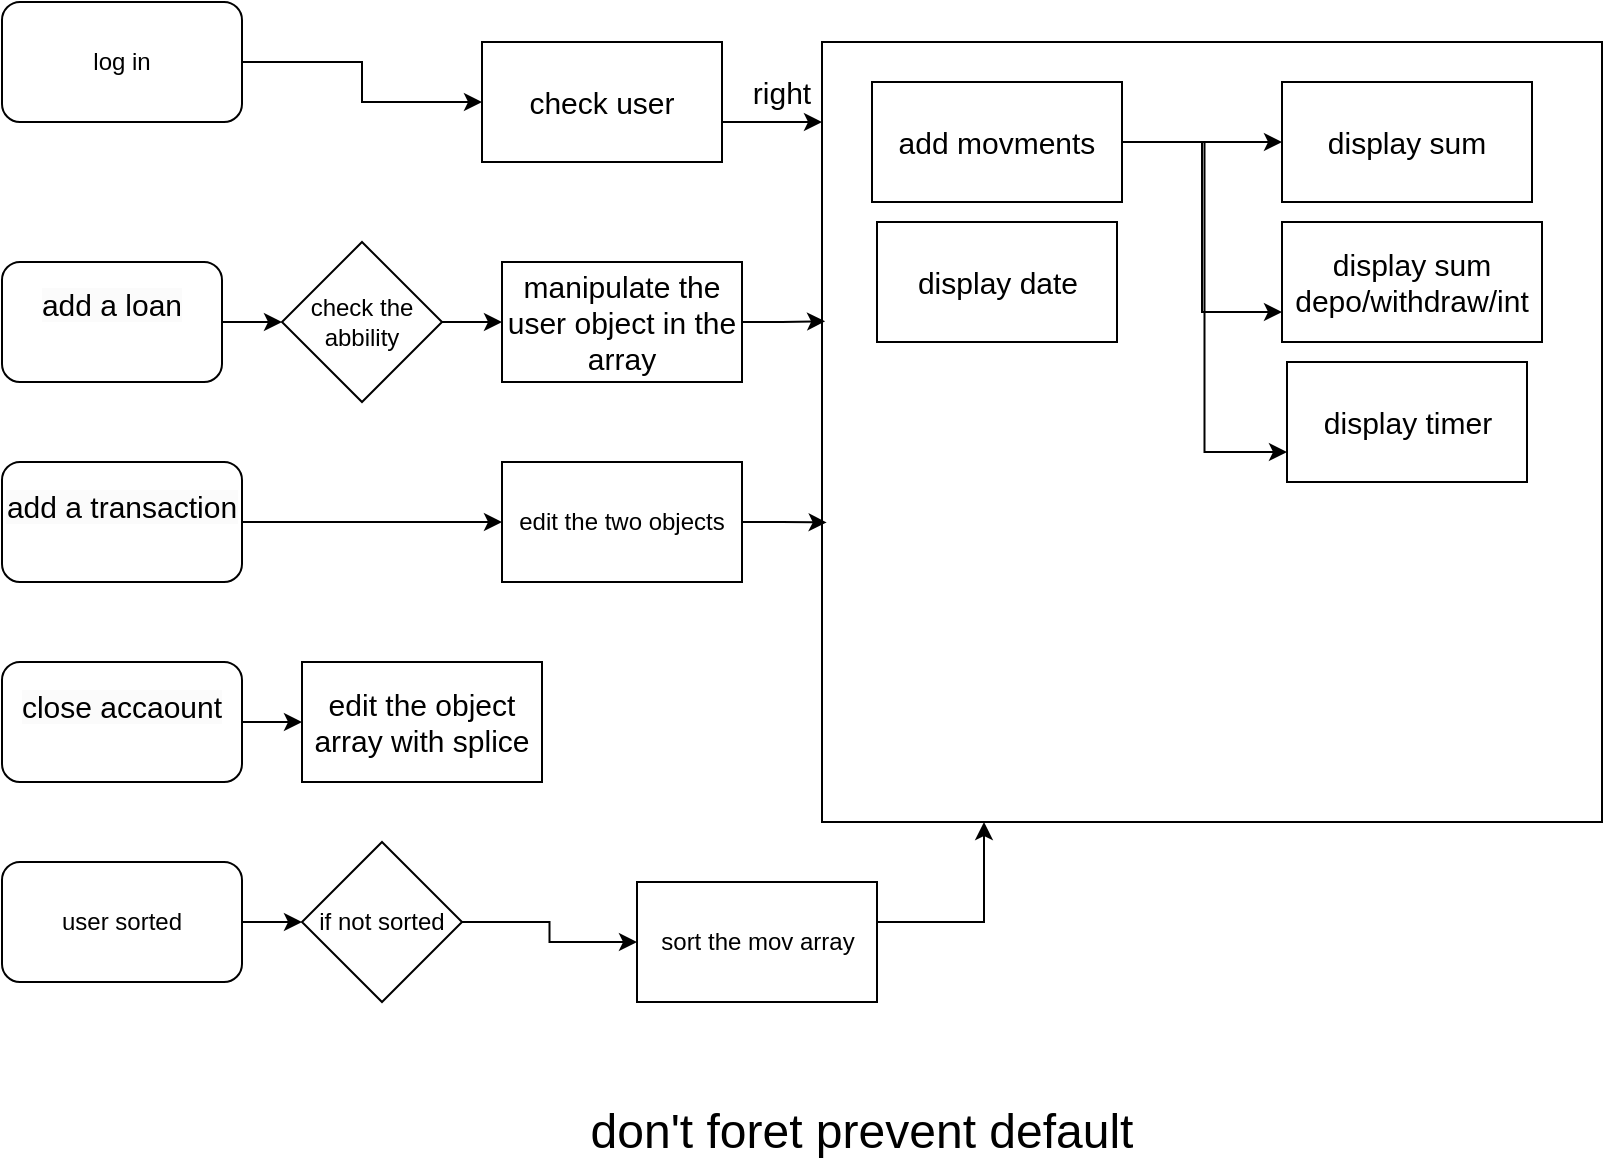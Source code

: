 <mxfile version="24.4.8" type="device">
  <diagram name="Page-1" id="Gm9if4cqktms6NuKVCLo">
    <mxGraphModel dx="1050" dy="629" grid="1" gridSize="10" guides="1" tooltips="1" connect="1" arrows="1" fold="1" page="1" pageScale="1" pageWidth="850" pageHeight="1100" math="0" shadow="0">
      <root>
        <mxCell id="0" />
        <mxCell id="1" parent="0" />
        <mxCell id="U_0fWLfuzQgEkIhZ2y3j-4" style="edgeStyle=orthogonalEdgeStyle;rounded=0;orthogonalLoop=1;jettySize=auto;html=1;entryX=0;entryY=0.5;entryDx=0;entryDy=0;" edge="1" parent="1">
          <mxGeometry relative="1" as="geometry">
            <mxPoint x="430" y="70" as="targetPoint" />
            <mxPoint x="380" y="70" as="sourcePoint" />
          </mxGeometry>
        </mxCell>
        <mxCell id="U_0fWLfuzQgEkIhZ2y3j-3" value="check user" style="rounded=0;whiteSpace=wrap;html=1;fontSize=15;spacing=3;" vertex="1" parent="1">
          <mxGeometry x="260" y="30" width="120" height="60" as="geometry" />
        </mxCell>
        <mxCell id="U_0fWLfuzQgEkIhZ2y3j-8" value="right" style="text;html=1;align=center;verticalAlign=middle;whiteSpace=wrap;rounded=0;fontSize=15;spacing=3;" vertex="1" parent="1">
          <mxGeometry x="380" y="40" width="60" height="30" as="geometry" />
        </mxCell>
        <mxCell id="U_0fWLfuzQgEkIhZ2y3j-9" value="" style="whiteSpace=wrap;html=1;aspect=fixed;" vertex="1" parent="1">
          <mxGeometry x="430" y="30" width="390" height="390" as="geometry" />
        </mxCell>
        <mxCell id="U_0fWLfuzQgEkIhZ2y3j-14" value="" style="edgeStyle=orthogonalEdgeStyle;rounded=0;orthogonalLoop=1;jettySize=auto;html=1;" edge="1" parent="1" source="U_0fWLfuzQgEkIhZ2y3j-10" target="U_0fWLfuzQgEkIhZ2y3j-13">
          <mxGeometry relative="1" as="geometry" />
        </mxCell>
        <mxCell id="U_0fWLfuzQgEkIhZ2y3j-26" style="edgeStyle=orthogonalEdgeStyle;rounded=0;orthogonalLoop=1;jettySize=auto;html=1;entryX=0;entryY=0.75;entryDx=0;entryDy=0;" edge="1" parent="1" source="U_0fWLfuzQgEkIhZ2y3j-10" target="U_0fWLfuzQgEkIhZ2y3j-22">
          <mxGeometry relative="1" as="geometry" />
        </mxCell>
        <mxCell id="U_0fWLfuzQgEkIhZ2y3j-10" value="add movments" style="rounded=0;whiteSpace=wrap;html=1;fontSize=15;spacing=3;" vertex="1" parent="1">
          <mxGeometry x="455" y="50" width="125" height="60" as="geometry" />
        </mxCell>
        <mxCell id="U_0fWLfuzQgEkIhZ2y3j-13" value="display sum" style="rounded=0;whiteSpace=wrap;html=1;fontSize=15;spacing=3;" vertex="1" parent="1">
          <mxGeometry x="660" y="50" width="125" height="60" as="geometry" />
        </mxCell>
        <mxCell id="U_0fWLfuzQgEkIhZ2y3j-16" value="display sum depo/withdraw/int" style="rounded=0;whiteSpace=wrap;html=1;fontSize=15;spacing=3;" vertex="1" parent="1">
          <mxGeometry x="660" y="120" width="130" height="60" as="geometry" />
        </mxCell>
        <mxCell id="U_0fWLfuzQgEkIhZ2y3j-20" style="edgeStyle=orthogonalEdgeStyle;rounded=0;orthogonalLoop=1;jettySize=auto;html=1;entryX=0;entryY=0.75;entryDx=0;entryDy=0;" edge="1" parent="1" source="U_0fWLfuzQgEkIhZ2y3j-10" target="U_0fWLfuzQgEkIhZ2y3j-16">
          <mxGeometry relative="1" as="geometry" />
        </mxCell>
        <mxCell id="U_0fWLfuzQgEkIhZ2y3j-22" value="display timer" style="rounded=0;whiteSpace=wrap;html=1;fontSize=15;spacing=3;" vertex="1" parent="1">
          <mxGeometry x="662.5" y="190" width="120" height="60" as="geometry" />
        </mxCell>
        <mxCell id="U_0fWLfuzQgEkIhZ2y3j-23" value="display date" style="rounded=0;whiteSpace=wrap;html=1;fontSize=15;spacing=3;" vertex="1" parent="1">
          <mxGeometry x="457.5" y="120" width="120" height="60" as="geometry" />
        </mxCell>
        <mxCell id="U_0fWLfuzQgEkIhZ2y3j-29" value="manipulate the user object in the array" style="rounded=0;whiteSpace=wrap;html=1;fontSize=15;spacing=3;" vertex="1" parent="1">
          <mxGeometry x="270" y="140" width="120" height="60" as="geometry" />
        </mxCell>
        <mxCell id="U_0fWLfuzQgEkIhZ2y3j-33" value="edit the two objects" style="rounded=0;whiteSpace=wrap;html=1;" vertex="1" parent="1">
          <mxGeometry x="270" y="240" width="120" height="60" as="geometry" />
        </mxCell>
        <mxCell id="U_0fWLfuzQgEkIhZ2y3j-40" value="edit the object array with splice" style="rounded=0;whiteSpace=wrap;html=1;fontSize=15;spacing=3;" vertex="1" parent="1">
          <mxGeometry x="170" y="340" width="120" height="60" as="geometry" />
        </mxCell>
        <mxCell id="U_0fWLfuzQgEkIhZ2y3j-43" style="edgeStyle=orthogonalEdgeStyle;rounded=0;orthogonalLoop=1;jettySize=auto;html=1;entryX=0;entryY=0.5;entryDx=0;entryDy=0;" edge="1" parent="1" source="U_0fWLfuzQgEkIhZ2y3j-42" target="U_0fWLfuzQgEkIhZ2y3j-3">
          <mxGeometry relative="1" as="geometry" />
        </mxCell>
        <mxCell id="U_0fWLfuzQgEkIhZ2y3j-42" value="log in" style="rounded=1;whiteSpace=wrap;html=1;" vertex="1" parent="1">
          <mxGeometry x="20" y="10" width="120" height="60" as="geometry" />
        </mxCell>
        <mxCell id="U_0fWLfuzQgEkIhZ2y3j-57" style="edgeStyle=orthogonalEdgeStyle;rounded=0;orthogonalLoop=1;jettySize=auto;html=1;" edge="1" parent="1" source="U_0fWLfuzQgEkIhZ2y3j-44" target="U_0fWLfuzQgEkIhZ2y3j-53">
          <mxGeometry relative="1" as="geometry" />
        </mxCell>
        <mxCell id="U_0fWLfuzQgEkIhZ2y3j-44" value="&#xa;&lt;span style=&quot;color: rgb(0, 0, 0); font-family: Helvetica; font-size: 15px; font-style: normal; font-variant-ligatures: normal; font-variant-caps: normal; font-weight: 400; letter-spacing: normal; orphans: 2; text-align: center; text-indent: 0px; text-transform: none; widows: 2; word-spacing: 0px; -webkit-text-stroke-width: 0px; white-space: normal; background-color: rgb(251, 251, 251); text-decoration-thickness: initial; text-decoration-style: initial; text-decoration-color: initial; float: none; display: inline !important;&quot;&gt;add a loan&lt;/span&gt;&#xa;&#xa;" style="rounded=1;whiteSpace=wrap;html=1;fontSize=15;spacing=3;" vertex="1" parent="1">
          <mxGeometry x="20" y="140" width="110" height="60" as="geometry" />
        </mxCell>
        <mxCell id="U_0fWLfuzQgEkIhZ2y3j-50" style="edgeStyle=orthogonalEdgeStyle;rounded=0;orthogonalLoop=1;jettySize=auto;html=1;" edge="1" parent="1" source="U_0fWLfuzQgEkIhZ2y3j-48" target="U_0fWLfuzQgEkIhZ2y3j-33">
          <mxGeometry relative="1" as="geometry" />
        </mxCell>
        <mxCell id="U_0fWLfuzQgEkIhZ2y3j-48" value="&#xa;&lt;span style=&quot;color: rgb(0, 0, 0); font-family: Helvetica; font-size: 15px; font-style: normal; font-variant-ligatures: normal; font-variant-caps: normal; font-weight: 400; letter-spacing: normal; orphans: 2; text-align: center; text-indent: 0px; text-transform: none; widows: 2; word-spacing: 0px; -webkit-text-stroke-width: 0px; white-space: normal; background-color: rgb(251, 251, 251); text-decoration-thickness: initial; text-decoration-style: initial; text-decoration-color: initial; display: inline !important; float: none;&quot;&gt;add a transaction&lt;/span&gt;&#xa;&#xa;" style="rounded=1;whiteSpace=wrap;html=1;" vertex="1" parent="1">
          <mxGeometry x="20" y="240" width="120" height="60" as="geometry" />
        </mxCell>
        <mxCell id="U_0fWLfuzQgEkIhZ2y3j-52" style="edgeStyle=orthogonalEdgeStyle;rounded=0;orthogonalLoop=1;jettySize=auto;html=1;entryX=0;entryY=0.5;entryDx=0;entryDy=0;" edge="1" parent="1" source="U_0fWLfuzQgEkIhZ2y3j-51" target="U_0fWLfuzQgEkIhZ2y3j-40">
          <mxGeometry relative="1" as="geometry" />
        </mxCell>
        <mxCell id="U_0fWLfuzQgEkIhZ2y3j-51" value="&#xa;&lt;span style=&quot;color: rgb(0, 0, 0); font-family: Helvetica; font-size: 15px; font-style: normal; font-variant-ligatures: normal; font-variant-caps: normal; font-weight: 400; letter-spacing: normal; orphans: 2; text-align: center; text-indent: 0px; text-transform: none; widows: 2; word-spacing: 0px; -webkit-text-stroke-width: 0px; white-space: normal; background-color: rgb(251, 251, 251); text-decoration-thickness: initial; text-decoration-style: initial; text-decoration-color: initial; display: inline !important; float: none;&quot;&gt;close accaount&lt;/span&gt;&#xa;&#xa;" style="rounded=1;whiteSpace=wrap;html=1;" vertex="1" parent="1">
          <mxGeometry x="20" y="340" width="120" height="60" as="geometry" />
        </mxCell>
        <mxCell id="U_0fWLfuzQgEkIhZ2y3j-56" style="edgeStyle=orthogonalEdgeStyle;rounded=0;orthogonalLoop=1;jettySize=auto;html=1;entryX=0;entryY=0.5;entryDx=0;entryDy=0;" edge="1" parent="1" source="U_0fWLfuzQgEkIhZ2y3j-53" target="U_0fWLfuzQgEkIhZ2y3j-29">
          <mxGeometry relative="1" as="geometry" />
        </mxCell>
        <mxCell id="U_0fWLfuzQgEkIhZ2y3j-53" value="check the abbility" style="rhombus;whiteSpace=wrap;html=1;" vertex="1" parent="1">
          <mxGeometry x="160" y="130" width="80" height="80" as="geometry" />
        </mxCell>
        <mxCell id="U_0fWLfuzQgEkIhZ2y3j-54" style="edgeStyle=orthogonalEdgeStyle;rounded=0;orthogonalLoop=1;jettySize=auto;html=1;entryX=0.004;entryY=0.358;entryDx=0;entryDy=0;entryPerimeter=0;" edge="1" parent="1" source="U_0fWLfuzQgEkIhZ2y3j-29" target="U_0fWLfuzQgEkIhZ2y3j-9">
          <mxGeometry relative="1" as="geometry" />
        </mxCell>
        <mxCell id="U_0fWLfuzQgEkIhZ2y3j-55" style="edgeStyle=orthogonalEdgeStyle;rounded=0;orthogonalLoop=1;jettySize=auto;html=1;exitX=1;exitY=0.5;exitDx=0;exitDy=0;entryX=0.006;entryY=0.616;entryDx=0;entryDy=0;entryPerimeter=0;" edge="1" parent="1" source="U_0fWLfuzQgEkIhZ2y3j-33" target="U_0fWLfuzQgEkIhZ2y3j-9">
          <mxGeometry relative="1" as="geometry" />
        </mxCell>
        <mxCell id="U_0fWLfuzQgEkIhZ2y3j-61" style="edgeStyle=orthogonalEdgeStyle;rounded=0;orthogonalLoop=1;jettySize=auto;html=1;entryX=0;entryY=0.5;entryDx=0;entryDy=0;" edge="1" parent="1" source="U_0fWLfuzQgEkIhZ2y3j-59">
          <mxGeometry relative="1" as="geometry">
            <mxPoint x="170" y="470" as="targetPoint" />
          </mxGeometry>
        </mxCell>
        <mxCell id="U_0fWLfuzQgEkIhZ2y3j-59" value="user sorted" style="rounded=1;whiteSpace=wrap;html=1;" vertex="1" parent="1">
          <mxGeometry x="20" y="440" width="120" height="60" as="geometry" />
        </mxCell>
        <mxCell id="U_0fWLfuzQgEkIhZ2y3j-64" style="edgeStyle=orthogonalEdgeStyle;rounded=0;orthogonalLoop=1;jettySize=auto;html=1;" edge="1" parent="1" source="U_0fWLfuzQgEkIhZ2y3j-62" target="U_0fWLfuzQgEkIhZ2y3j-9">
          <mxGeometry relative="1" as="geometry">
            <mxPoint x="510" y="430" as="targetPoint" />
            <Array as="points">
              <mxPoint x="511" y="470" />
            </Array>
          </mxGeometry>
        </mxCell>
        <mxCell id="U_0fWLfuzQgEkIhZ2y3j-62" value="sort the mov array" style="rounded=0;whiteSpace=wrap;html=1;" vertex="1" parent="1">
          <mxGeometry x="337.5" y="450" width="120" height="60" as="geometry" />
        </mxCell>
        <mxCell id="U_0fWLfuzQgEkIhZ2y3j-67" value="don&#39;t foret prevent default" style="text;html=1;align=center;verticalAlign=middle;whiteSpace=wrap;rounded=0;fontSize=24;" vertex="1" parent="1">
          <mxGeometry x="220" y="560" width="460" height="30" as="geometry" />
        </mxCell>
        <mxCell id="U_0fWLfuzQgEkIhZ2y3j-70" style="edgeStyle=orthogonalEdgeStyle;rounded=0;orthogonalLoop=1;jettySize=auto;html=1;" edge="1" parent="1" source="U_0fWLfuzQgEkIhZ2y3j-68" target="U_0fWLfuzQgEkIhZ2y3j-62">
          <mxGeometry relative="1" as="geometry" />
        </mxCell>
        <mxCell id="U_0fWLfuzQgEkIhZ2y3j-68" value="if not sorted" style="rhombus;whiteSpace=wrap;html=1;" vertex="1" parent="1">
          <mxGeometry x="170" y="430" width="80" height="80" as="geometry" />
        </mxCell>
      </root>
    </mxGraphModel>
  </diagram>
</mxfile>

